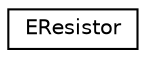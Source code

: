 digraph "Graphical Class Hierarchy"
{
 // LATEX_PDF_SIZE
  edge [fontname="Helvetica",fontsize="10",labelfontname="Helvetica",labelfontsize="10"];
  node [fontname="Helvetica",fontsize="10",shape=record];
  rankdir="LR";
  Node0 [label="EResistor",height=0.2,width=0.4,color="black", fillcolor="white", style="filled",URL="$classEResistor.html",tooltip="An Object of the EResistor class represents a resistor of the corresponding E series passed in Ctor...."];
}
